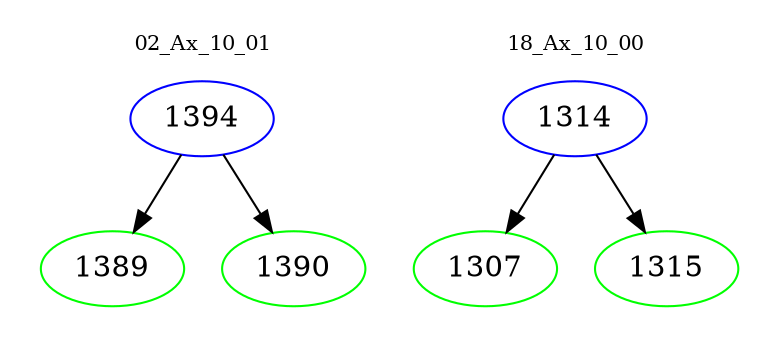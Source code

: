 digraph{
subgraph cluster_0 {
color = white
label = "02_Ax_10_01";
fontsize=10;
T0_1394 [label="1394", color="blue"]
T0_1394 -> T0_1389 [color="black"]
T0_1389 [label="1389", color="green"]
T0_1394 -> T0_1390 [color="black"]
T0_1390 [label="1390", color="green"]
}
subgraph cluster_1 {
color = white
label = "18_Ax_10_00";
fontsize=10;
T1_1314 [label="1314", color="blue"]
T1_1314 -> T1_1307 [color="black"]
T1_1307 [label="1307", color="green"]
T1_1314 -> T1_1315 [color="black"]
T1_1315 [label="1315", color="green"]
}
}
